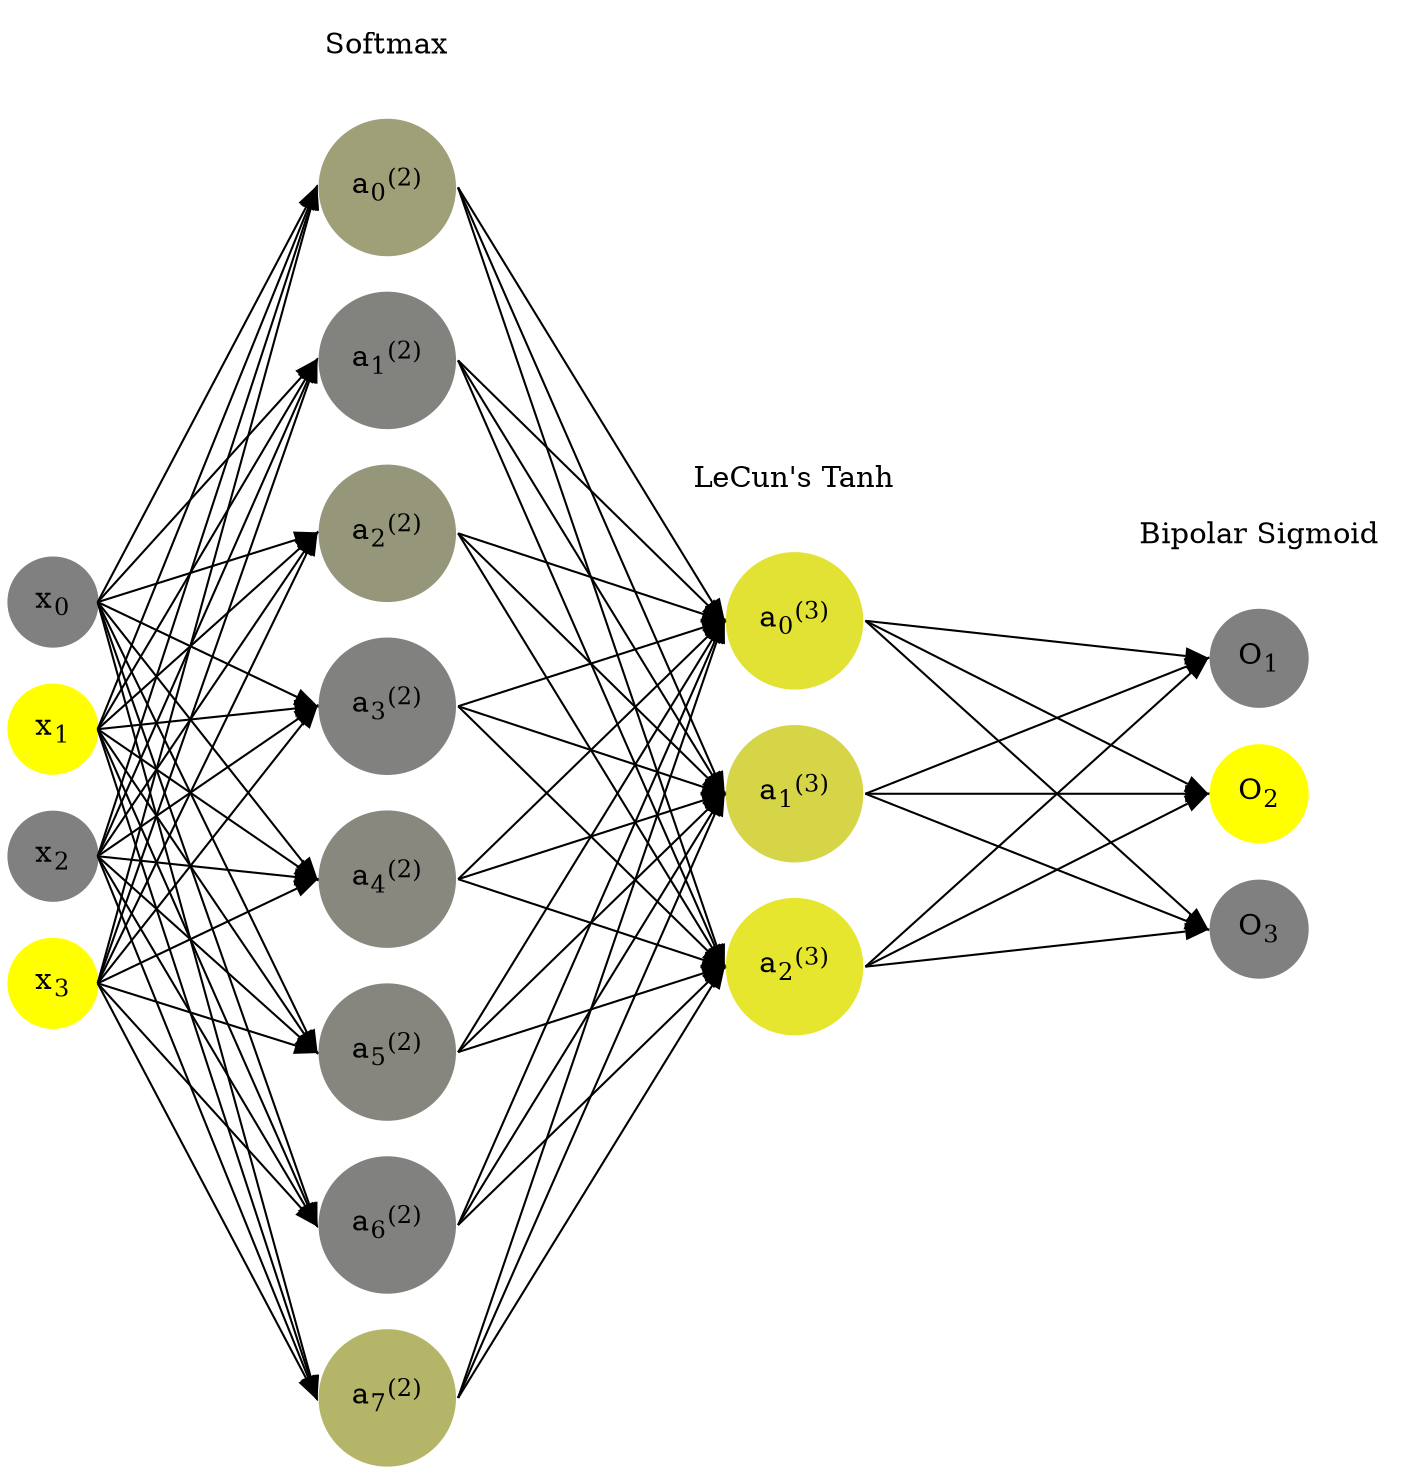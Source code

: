 digraph G {
	rankdir = LR;
	splines=false;
	edge[style=invis];
	ranksep= 1.4;
	{
	node [shape=circle, color="0.1667, 0.0, 0.5", style=filled, fillcolor="0.1667, 0.0, 0.5"];
	x0 [label=<x<sub>0</sub>>];
	}
	{
	node [shape=circle, color="0.1667, 1.0, 1.0", style=filled, fillcolor="0.1667, 1.0, 1.0"];
	x1 [label=<x<sub>1</sub>>];
	}
	{
	node [shape=circle, color="0.1667, 0.0, 0.5", style=filled, fillcolor="0.1667, 0.0, 0.5"];
	x2 [label=<x<sub>2</sub>>];
	}
	{
	node [shape=circle, color="0.1667, 1.0, 1.0", style=filled, fillcolor="0.1667, 1.0, 1.0"];
	x3 [label=<x<sub>3</sub>>];
	}
	{
	node [shape=circle, color="0.1667, 0.247242, 0.623621", style=filled, fillcolor="0.1667, 0.247242, 0.623621"];
	a02 [label=<a<sub>0</sub><sup>(2)</sup>>];
	}
	{
	node [shape=circle, color="0.1667, 0.017566, 0.508783", style=filled, fillcolor="0.1667, 0.017566, 0.508783"];
	a12 [label=<a<sub>1</sub><sup>(2)</sup>>];
	}
	{
	node [shape=circle, color="0.1667, 0.177016, 0.588508", style=filled, fillcolor="0.1667, 0.177016, 0.588508"];
	a22 [label=<a<sub>2</sub><sup>(2)</sup>>];
	}
	{
	node [shape=circle, color="0.1667, 0.014961, 0.507481", style=filled, fillcolor="0.1667, 0.014961, 0.507481"];
	a32 [label=<a<sub>3</sub><sup>(2)</sup>>];
	}
	{
	node [shape=circle, color="0.1667, 0.063418, 0.531709", style=filled, fillcolor="0.1667, 0.063418, 0.531709"];
	a42 [label=<a<sub>4</sub><sup>(2)</sup>>];
	}
	{
	node [shape=circle, color="0.1667, 0.050538, 0.525269", style=filled, fillcolor="0.1667, 0.050538, 0.525269"];
	a52 [label=<a<sub>5</sub><sup>(2)</sup>>];
	}
	{
	node [shape=circle, color="0.1667, 0.012095, 0.506048", style=filled, fillcolor="0.1667, 0.012095, 0.506048"];
	a62 [label=<a<sub>6</sub><sup>(2)</sup>>];
	}
	{
	node [shape=circle, color="0.1667, 0.417164, 0.708582", style=filled, fillcolor="0.1667, 0.417164, 0.708582"];
	a72 [label=<a<sub>7</sub><sup>(2)</sup>>];
	}
	{
	node [shape=circle, color="0.1667, 0.766883, 0.883442", style=filled, fillcolor="0.1667, 0.766883, 0.883442"];
	a03 [label=<a<sub>0</sub><sup>(3)</sup>>];
	}
	{
	node [shape=circle, color="0.1667, 0.664672, 0.832336", style=filled, fillcolor="0.1667, 0.664672, 0.832336"];
	a13 [label=<a<sub>1</sub><sup>(3)</sup>>];
	}
	{
	node [shape=circle, color="0.1667, 0.798973, 0.899487", style=filled, fillcolor="0.1667, 0.798973, 0.899487"];
	a23 [label=<a<sub>2</sub><sup>(3)</sup>>];
	}
	{
	node [shape=circle, color="0.1667, 0.0, 0.5", style=filled, fillcolor="0.1667, 0.0, 0.5"];
	O1 [label=<O<sub>1</sub>>];
	}
	{
	node [shape=circle, color="0.1667, 1.0, 1.0", style=filled, fillcolor="0.1667, 1.0, 1.0"];
	O2 [label=<O<sub>2</sub>>];
	}
	{
	node [shape=circle, color="0.1667, 0.0, 0.5", style=filled, fillcolor="0.1667, 0.0, 0.5"];
	O3 [label=<O<sub>3</sub>>];
	}
	{
	rank=same;
	x0->x1->x2->x3;
	}
	{
	rank=same;
	a02->a12->a22->a32->a42->a52->a62->a72;
	}
	{
	rank=same;
	a03->a13->a23;
	}
	{
	rank=same;
	O1->O2->O3;
	}
	l1 [shape=plaintext,label="Softmax"];
	l1->a02;
	{rank=same; l1;a02};
	l2 [shape=plaintext,label="LeCun's Tanh"];
	l2->a03;
	{rank=same; l2;a03};
	l3 [shape=plaintext,label="Bipolar Sigmoid"];
	l3->O1;
	{rank=same; l3;O1};
edge[style=solid, tailport=e, headport=w];
	{x0;x1;x2;x3} -> {a02;a12;a22;a32;a42;a52;a62;a72};
	{a02;a12;a22;a32;a42;a52;a62;a72} -> {a03;a13;a23};
	{a03;a13;a23} -> {O1,O2,O3};
}